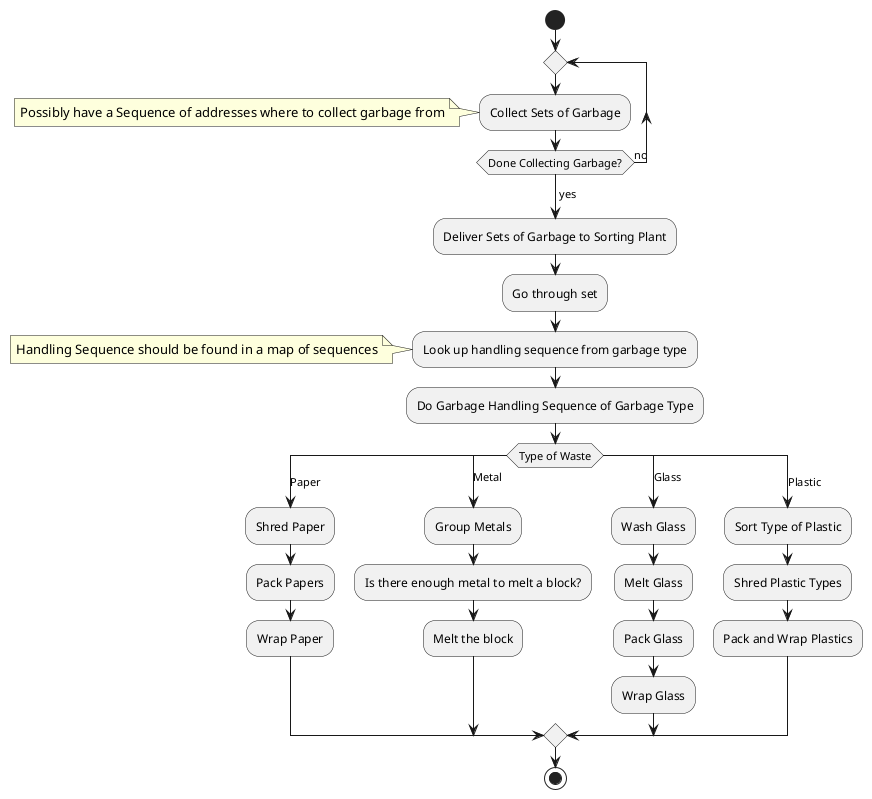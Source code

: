 @startuml Garbage Sorting System Sequence
start
repeat 
:Collect Sets of Garbage;
repeat while (Done Collecting Garbage?) is (no)
->yes;
note left 
Possibly have a Sequence of addresses where to collect garbage from
endnote

:Deliver Sets of Garbage to Sorting Plant;

:Go through set;
:Look up handling sequence from garbage type;
note left
Handling Sequence should be found in a map of sequences
endnote
:Do Garbage Handling Sequence of Garbage Type;

switch (Type of Waste)
case (Paper)
  :Shred Paper;
  :Pack Papers;
  :Wrap Paper;
case (Metal) 
  :Group Metals;
  :Is there enough metal to melt a block?;
  :Melt the block;
case (Glass)
  :Wash Glass;
  :Melt Glass;
  :Pack Glass;
  :Wrap Glass;
case (Plastic)
  :Sort Type of Plastic;
  :Shred Plastic Types;
  :Pack and Wrap Plastics;
endswitch
stop
@enduml

